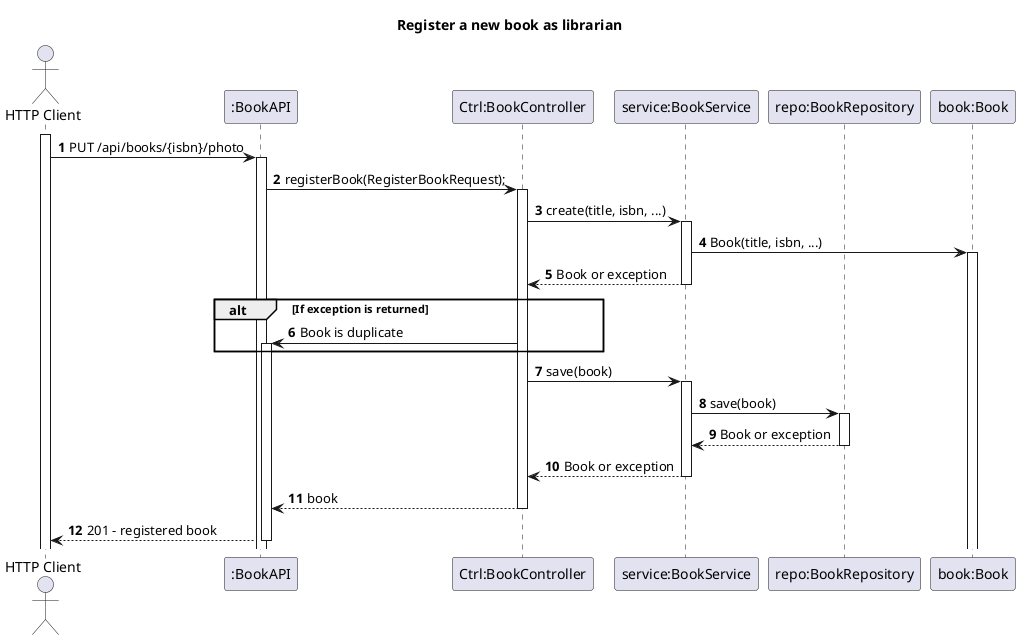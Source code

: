 @startuml
'https://plantuml.com/sequence-diagram
autoactivate on
autonumber

title Register a new book as librarian

actor "HTTP Client" as Anonymous
participant ":BookAPI" as System
participant "Ctrl:BookController" as Ctrl
participant "service:BookService" as Service
participant "repo:BookRepository" as Repo
participant "book:Book" as Book

activate Anonymous

Anonymous -> System: PUT /api/books/{isbn}/photo

System -> Ctrl: registerBook(RegisterBookRequest);

Ctrl -> Service: create(title, isbn, ...)
Service -> Book: Book(title, isbn, ...)
Service --> Ctrl: Book or exception

alt If exception is returned
    Ctrl -> System: Book is duplicate
end

Ctrl -> Service: save(book)
Service -> Repo: save(book)
Repo --> Service: Book or exception
Service --> Ctrl: Book or exception

Ctrl --> System: book
System --> Anonymous: 201 - registered book

@enduml
